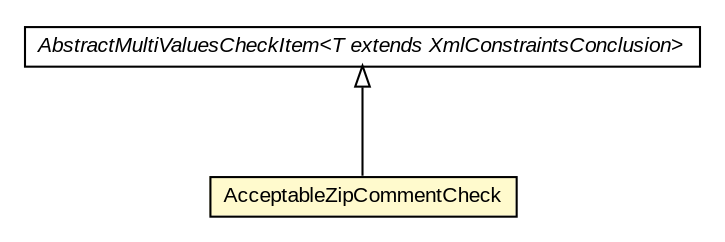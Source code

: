 #!/usr/local/bin/dot
#
# Class diagram 
# Generated by UMLGraph version R5_6-24-gf6e263 (http://www.umlgraph.org/)
#

digraph G {
	edge [fontname="arial",fontsize=10,labelfontname="arial",labelfontsize=10];
	node [fontname="arial",fontsize=10,shape=plaintext];
	nodesep=0.25;
	ranksep=0.5;
	// eu.europa.esig.dss.validation.process.bbb.AbstractMultiValuesCheckItem<T extends eu.europa.esig.dss.jaxb.detailedreport.XmlConstraintsConclusion>
	c153892 [label=<<table title="eu.europa.esig.dss.validation.process.bbb.AbstractMultiValuesCheckItem" border="0" cellborder="1" cellspacing="0" cellpadding="2" port="p" href="../../AbstractMultiValuesCheckItem.html">
		<tr><td><table border="0" cellspacing="0" cellpadding="1">
<tr><td align="center" balign="center"><font face="arial italic"> AbstractMultiValuesCheckItem&lt;T extends XmlConstraintsConclusion&gt; </font></td></tr>
		</table></td></tr>
		</table>>, URL="../../AbstractMultiValuesCheckItem.html", fontname="arial", fontcolor="black", fontsize=10.0];
	// eu.europa.esig.dss.validation.process.bbb.fc.checks.AcceptableZipCommentCheck
	c153904 [label=<<table title="eu.europa.esig.dss.validation.process.bbb.fc.checks.AcceptableZipCommentCheck" border="0" cellborder="1" cellspacing="0" cellpadding="2" port="p" bgcolor="lemonChiffon" href="./AcceptableZipCommentCheck.html">
		<tr><td><table border="0" cellspacing="0" cellpadding="1">
<tr><td align="center" balign="center"> AcceptableZipCommentCheck </td></tr>
		</table></td></tr>
		</table>>, URL="./AcceptableZipCommentCheck.html", fontname="arial", fontcolor="black", fontsize=10.0];
	//eu.europa.esig.dss.validation.process.bbb.fc.checks.AcceptableZipCommentCheck extends eu.europa.esig.dss.validation.process.bbb.AbstractMultiValuesCheckItem<eu.europa.esig.dss.jaxb.detailedreport.XmlFC>
	c153892:p -> c153904:p [dir=back,arrowtail=empty];
}


